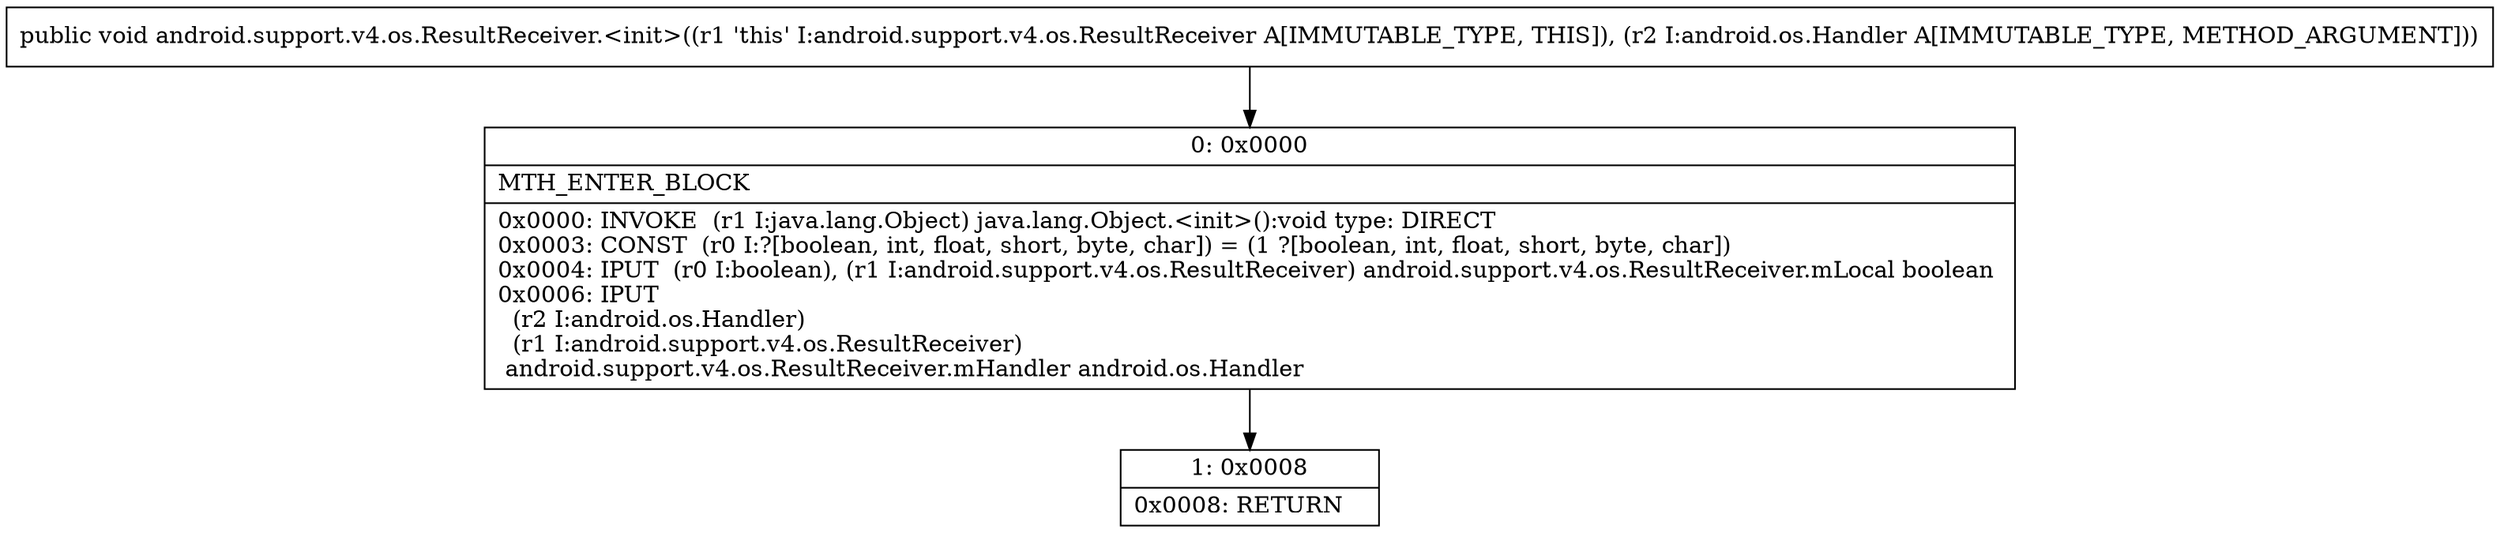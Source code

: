 digraph "CFG forandroid.support.v4.os.ResultReceiver.\<init\>(Landroid\/os\/Handler;)V" {
Node_0 [shape=record,label="{0\:\ 0x0000|MTH_ENTER_BLOCK\l|0x0000: INVOKE  (r1 I:java.lang.Object) java.lang.Object.\<init\>():void type: DIRECT \l0x0003: CONST  (r0 I:?[boolean, int, float, short, byte, char]) = (1 ?[boolean, int, float, short, byte, char]) \l0x0004: IPUT  (r0 I:boolean), (r1 I:android.support.v4.os.ResultReceiver) android.support.v4.os.ResultReceiver.mLocal boolean \l0x0006: IPUT  \l  (r2 I:android.os.Handler)\l  (r1 I:android.support.v4.os.ResultReceiver)\l android.support.v4.os.ResultReceiver.mHandler android.os.Handler \l}"];
Node_1 [shape=record,label="{1\:\ 0x0008|0x0008: RETURN   \l}"];
MethodNode[shape=record,label="{public void android.support.v4.os.ResultReceiver.\<init\>((r1 'this' I:android.support.v4.os.ResultReceiver A[IMMUTABLE_TYPE, THIS]), (r2 I:android.os.Handler A[IMMUTABLE_TYPE, METHOD_ARGUMENT])) }"];
MethodNode -> Node_0;
Node_0 -> Node_1;
}

